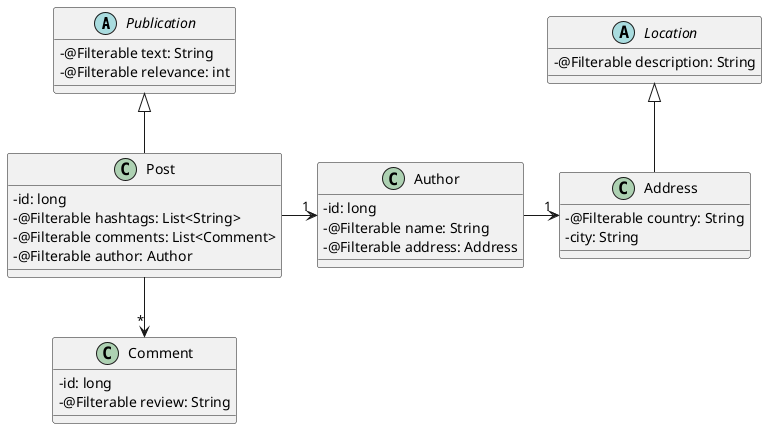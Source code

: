 @startuml

skinparam classAttributeIconSize 0

abstract class Publication {
    - @Filterable text: String
    - @Filterable relevance: int
}
class Post {
    - id: long
    - @Filterable hashtags: List<String>
    - @Filterable comments: List<Comment>
    - @Filterable author: Author
}
class Comment {
    - id: long
    - @Filterable review: String
}
class Author {
    - id: long
    - @Filterable name: String
    - @Filterable address: Address
}
class Address {
    - @Filterable country: String
    - city: String
}
abstract class Location {
    - @Filterable description: String
}

Publication <|-- Post
Post -down-> "*" Comment
Post -right-> "1" Author
Author -right-> "1" Address
Location <|-- Address

@enduml